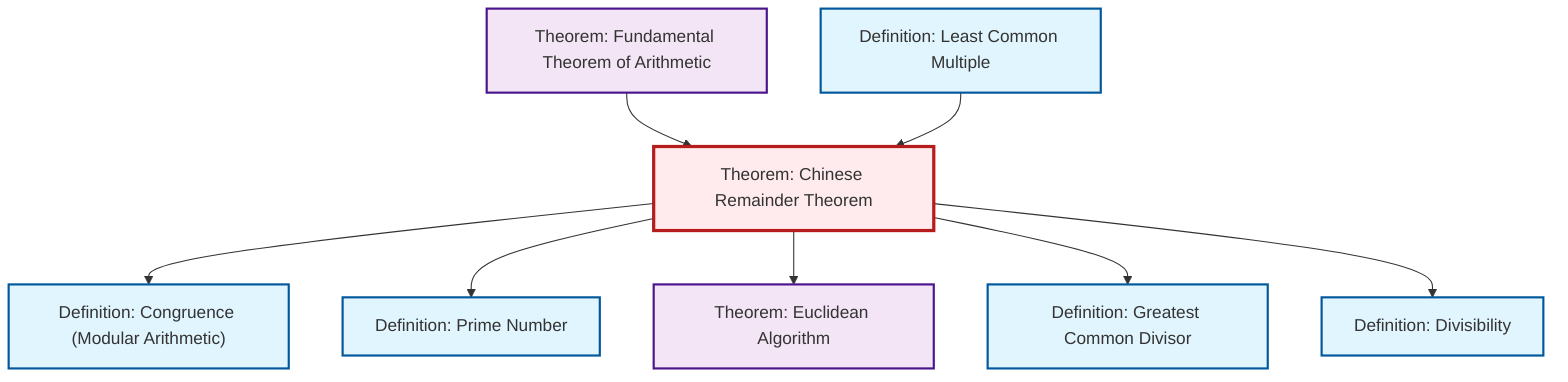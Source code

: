 graph TD
    classDef definition fill:#e1f5fe,stroke:#01579b,stroke-width:2px
    classDef theorem fill:#f3e5f5,stroke:#4a148c,stroke-width:2px
    classDef axiom fill:#fff3e0,stroke:#e65100,stroke-width:2px
    classDef example fill:#e8f5e9,stroke:#1b5e20,stroke-width:2px
    classDef current fill:#ffebee,stroke:#b71c1c,stroke-width:3px
    thm-fundamental-arithmetic["Theorem: Fundamental Theorem of Arithmetic"]:::theorem
    def-prime["Definition: Prime Number"]:::definition
    def-lcm["Definition: Least Common Multiple"]:::definition
    def-congruence["Definition: Congruence (Modular Arithmetic)"]:::definition
    def-gcd["Definition: Greatest Common Divisor"]:::definition
    thm-chinese-remainder["Theorem: Chinese Remainder Theorem"]:::theorem
    thm-euclidean-algorithm["Theorem: Euclidean Algorithm"]:::theorem
    def-divisibility["Definition: Divisibility"]:::definition
    thm-fundamental-arithmetic --> thm-chinese-remainder
    def-lcm --> thm-chinese-remainder
    thm-chinese-remainder --> def-congruence
    thm-chinese-remainder --> def-prime
    thm-chinese-remainder --> thm-euclidean-algorithm
    thm-chinese-remainder --> def-gcd
    thm-chinese-remainder --> def-divisibility
    class thm-chinese-remainder current